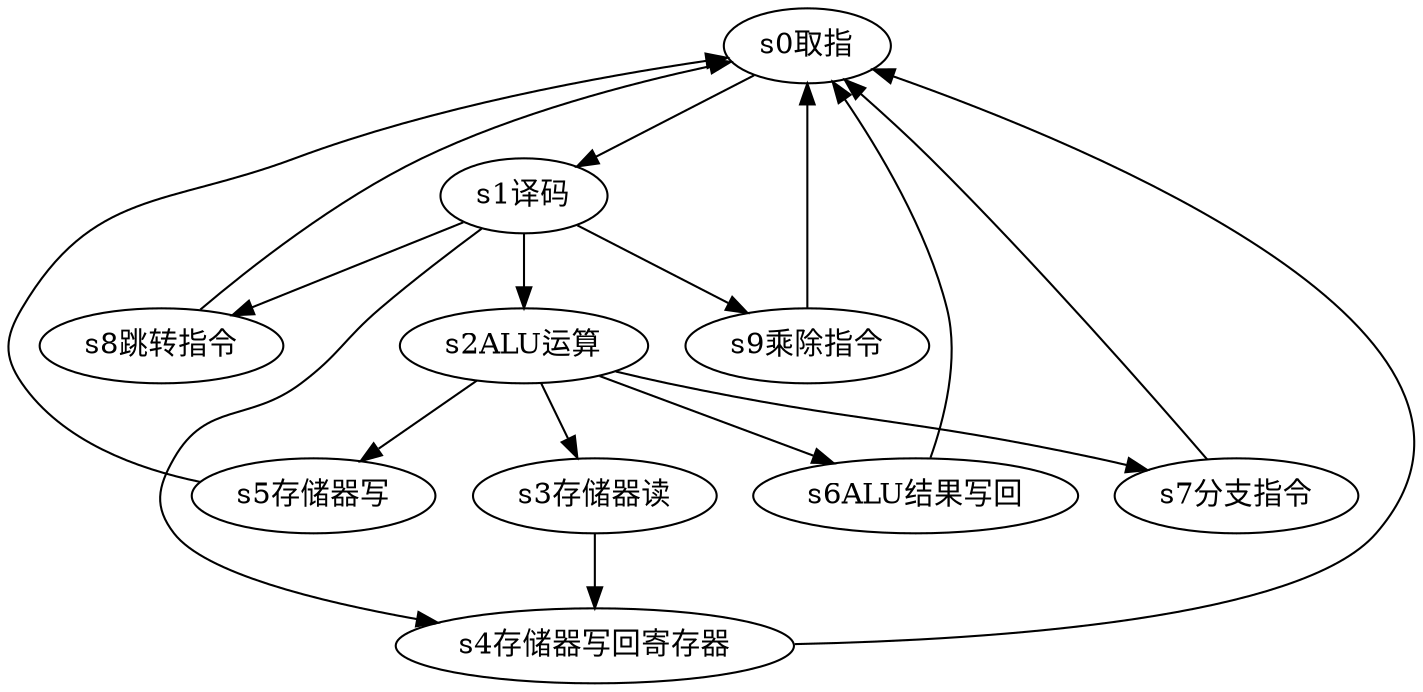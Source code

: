 digraph state{
    s0取指->s1译码
    s1译码->s2ALU运算
    s2ALU运算->s3存储器读
    s3存储器读->s4存储器写回寄存器
    s4存储器写回寄存器->s0取指
    s2ALU运算->s5存储器写
    s5存储器写->s0取指
    s2ALU运算->s6ALU结果写回
    s6ALU结果写回->s0取指
    s2ALU运算->s7分支指令
    s7分支指令->s0取指
    s1译码->s8跳转指令
    s8跳转指令->s0取指
    s1译码->s9乘除指令
    s9乘除指令->s0取指
    s1译码->s4存储器写回寄存器
}